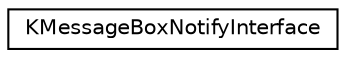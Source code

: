 digraph "Graphical Class Hierarchy"
{
  edge [fontname="Helvetica",fontsize="10",labelfontname="Helvetica",labelfontsize="10"];
  node [fontname="Helvetica",fontsize="10",shape=record];
  rankdir="LR";
  Node0 [label="KMessageBoxNotifyInterface",height=0.2,width=0.4,color="black", fillcolor="white", style="filled",URL="$classKMessageBoxNotifyInterface.html"];
}
